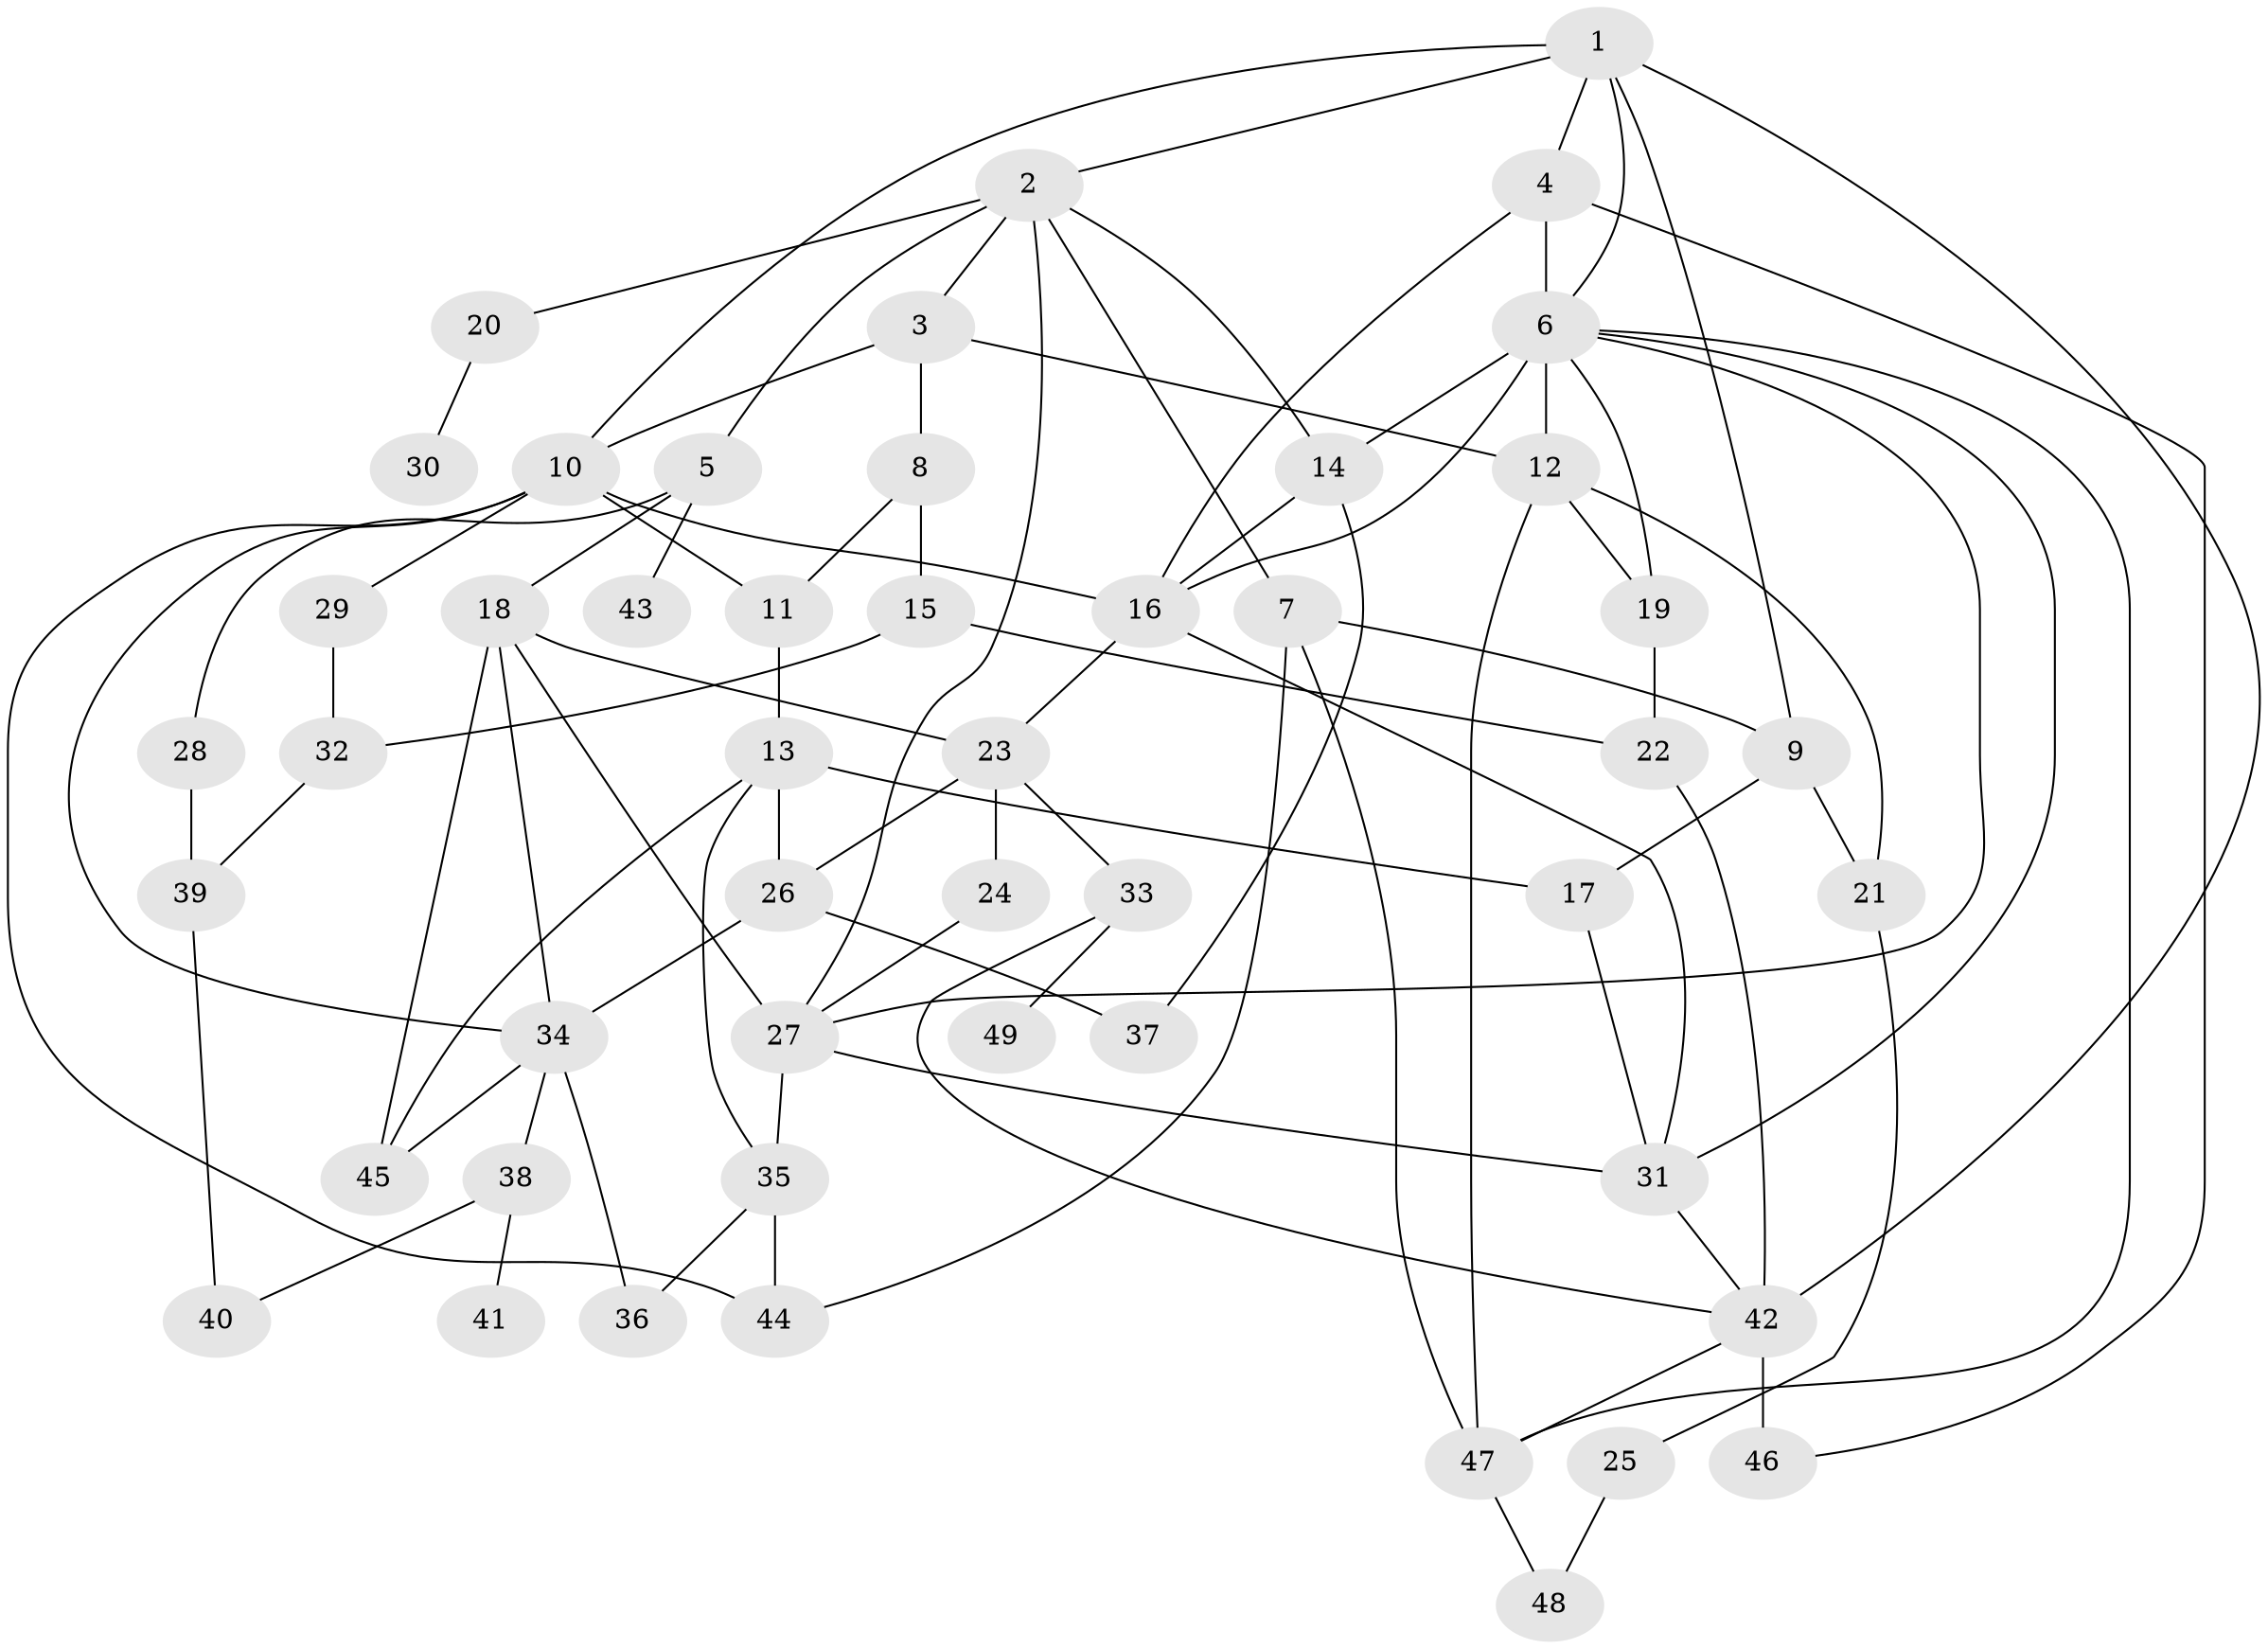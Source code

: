 // original degree distribution, {3: 0.31092436974789917, 8: 0.008403361344537815, 5: 0.05042016806722689, 6: 0.04201680672268908, 9: 0.008403361344537815, 1: 0.226890756302521, 4: 0.07563025210084033, 7: 0.008403361344537815, 2: 0.2689075630252101}
// Generated by graph-tools (version 1.1) at 2025/48/03/04/25 22:48:50]
// undirected, 49 vertices, 89 edges
graph export_dot {
  node [color=gray90,style=filled];
  1;
  2;
  3;
  4;
  5;
  6;
  7;
  8;
  9;
  10;
  11;
  12;
  13;
  14;
  15;
  16;
  17;
  18;
  19;
  20;
  21;
  22;
  23;
  24;
  25;
  26;
  27;
  28;
  29;
  30;
  31;
  32;
  33;
  34;
  35;
  36;
  37;
  38;
  39;
  40;
  41;
  42;
  43;
  44;
  45;
  46;
  47;
  48;
  49;
  1 -- 2 [weight=1.0];
  1 -- 4 [weight=1.0];
  1 -- 6 [weight=1.0];
  1 -- 9 [weight=1.0];
  1 -- 10 [weight=1.0];
  1 -- 42 [weight=1.0];
  2 -- 3 [weight=1.0];
  2 -- 5 [weight=1.0];
  2 -- 7 [weight=1.0];
  2 -- 14 [weight=1.0];
  2 -- 20 [weight=1.0];
  2 -- 27 [weight=1.0];
  3 -- 8 [weight=1.0];
  3 -- 10 [weight=1.0];
  3 -- 12 [weight=1.0];
  4 -- 6 [weight=2.0];
  4 -- 16 [weight=1.0];
  4 -- 46 [weight=1.0];
  5 -- 18 [weight=1.0];
  5 -- 28 [weight=1.0];
  5 -- 43 [weight=1.0];
  6 -- 12 [weight=2.0];
  6 -- 14 [weight=2.0];
  6 -- 16 [weight=2.0];
  6 -- 19 [weight=1.0];
  6 -- 27 [weight=1.0];
  6 -- 31 [weight=1.0];
  6 -- 47 [weight=1.0];
  7 -- 9 [weight=1.0];
  7 -- 44 [weight=1.0];
  7 -- 47 [weight=1.0];
  8 -- 11 [weight=1.0];
  8 -- 15 [weight=3.0];
  9 -- 17 [weight=1.0];
  9 -- 21 [weight=1.0];
  10 -- 11 [weight=1.0];
  10 -- 16 [weight=1.0];
  10 -- 29 [weight=1.0];
  10 -- 34 [weight=1.0];
  10 -- 44 [weight=1.0];
  11 -- 13 [weight=1.0];
  12 -- 19 [weight=1.0];
  12 -- 21 [weight=1.0];
  12 -- 47 [weight=1.0];
  13 -- 17 [weight=1.0];
  13 -- 26 [weight=1.0];
  13 -- 35 [weight=1.0];
  13 -- 45 [weight=1.0];
  14 -- 16 [weight=2.0];
  14 -- 37 [weight=1.0];
  15 -- 22 [weight=1.0];
  15 -- 32 [weight=1.0];
  16 -- 23 [weight=1.0];
  16 -- 31 [weight=1.0];
  17 -- 31 [weight=1.0];
  18 -- 23 [weight=1.0];
  18 -- 27 [weight=1.0];
  18 -- 34 [weight=1.0];
  18 -- 45 [weight=1.0];
  19 -- 22 [weight=1.0];
  20 -- 30 [weight=1.0];
  21 -- 25 [weight=1.0];
  22 -- 42 [weight=1.0];
  23 -- 24 [weight=1.0];
  23 -- 26 [weight=1.0];
  23 -- 33 [weight=1.0];
  24 -- 27 [weight=1.0];
  25 -- 48 [weight=1.0];
  26 -- 34 [weight=1.0];
  26 -- 37 [weight=1.0];
  27 -- 31 [weight=1.0];
  27 -- 35 [weight=1.0];
  28 -- 39 [weight=1.0];
  29 -- 32 [weight=4.0];
  31 -- 42 [weight=1.0];
  32 -- 39 [weight=1.0];
  33 -- 42 [weight=1.0];
  33 -- 49 [weight=1.0];
  34 -- 36 [weight=1.0];
  34 -- 38 [weight=1.0];
  34 -- 45 [weight=1.0];
  35 -- 36 [weight=1.0];
  35 -- 44 [weight=3.0];
  38 -- 40 [weight=1.0];
  38 -- 41 [weight=1.0];
  39 -- 40 [weight=1.0];
  42 -- 46 [weight=3.0];
  42 -- 47 [weight=1.0];
  47 -- 48 [weight=1.0];
}
